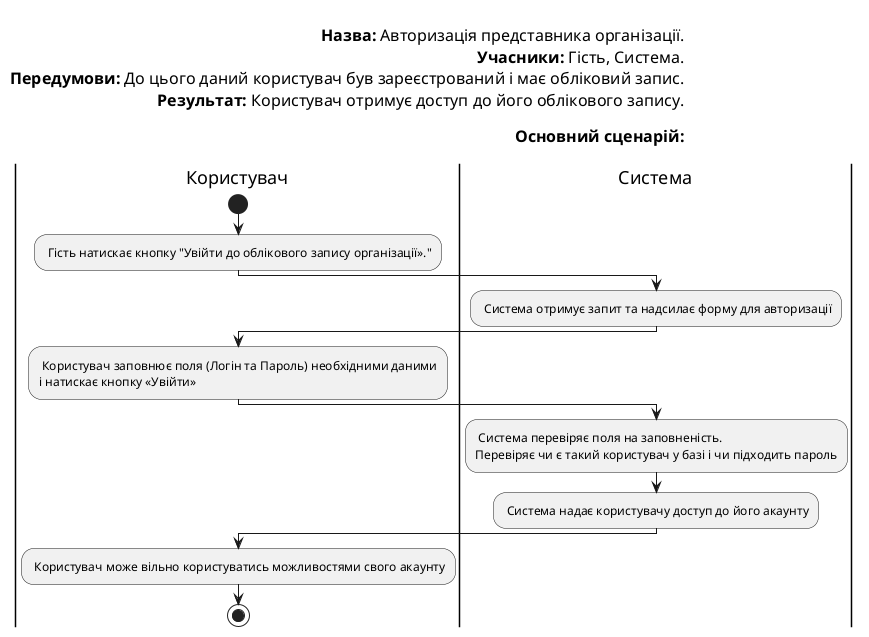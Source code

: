 @startuml
left header

<font color=000 size=16><b>Назва:</b> Авторизація представника організації.
<font color=000 size=16><b>Учасники:</b> Гість, Система.
<font color=000 size=16><b>Передумови:</b> До цього даний користувач був зареєстрований і має обліковий запис.
<font color=000 size=16><b>Результат:</b> Користувач отримує доступ до його облікового запису.

<font color=000 size=16><b>Основний сценарій:</b>

end header

|Користувач|
start
: Гість натискає кнопку "Увійти до облікового запису організації».";
|Система|

: Система отримує запит та надсилає форму для авторизації;

|Користувач|

: Користувач заповнює поля (Логін та Пароль) необхідними даними
і натискає кнопку «Увійти»;


|Система|

: Система перевіряє поля на заповненість. 
Перевіряє чи є такий користувач у базі і чи підходить пароль;

: Система надає користувачу доступ до його акаунту;

|Користувач|

: Користувач може вільно користуватись можливостями свого акаунту;


|Користувач|
stop;
@enduml
